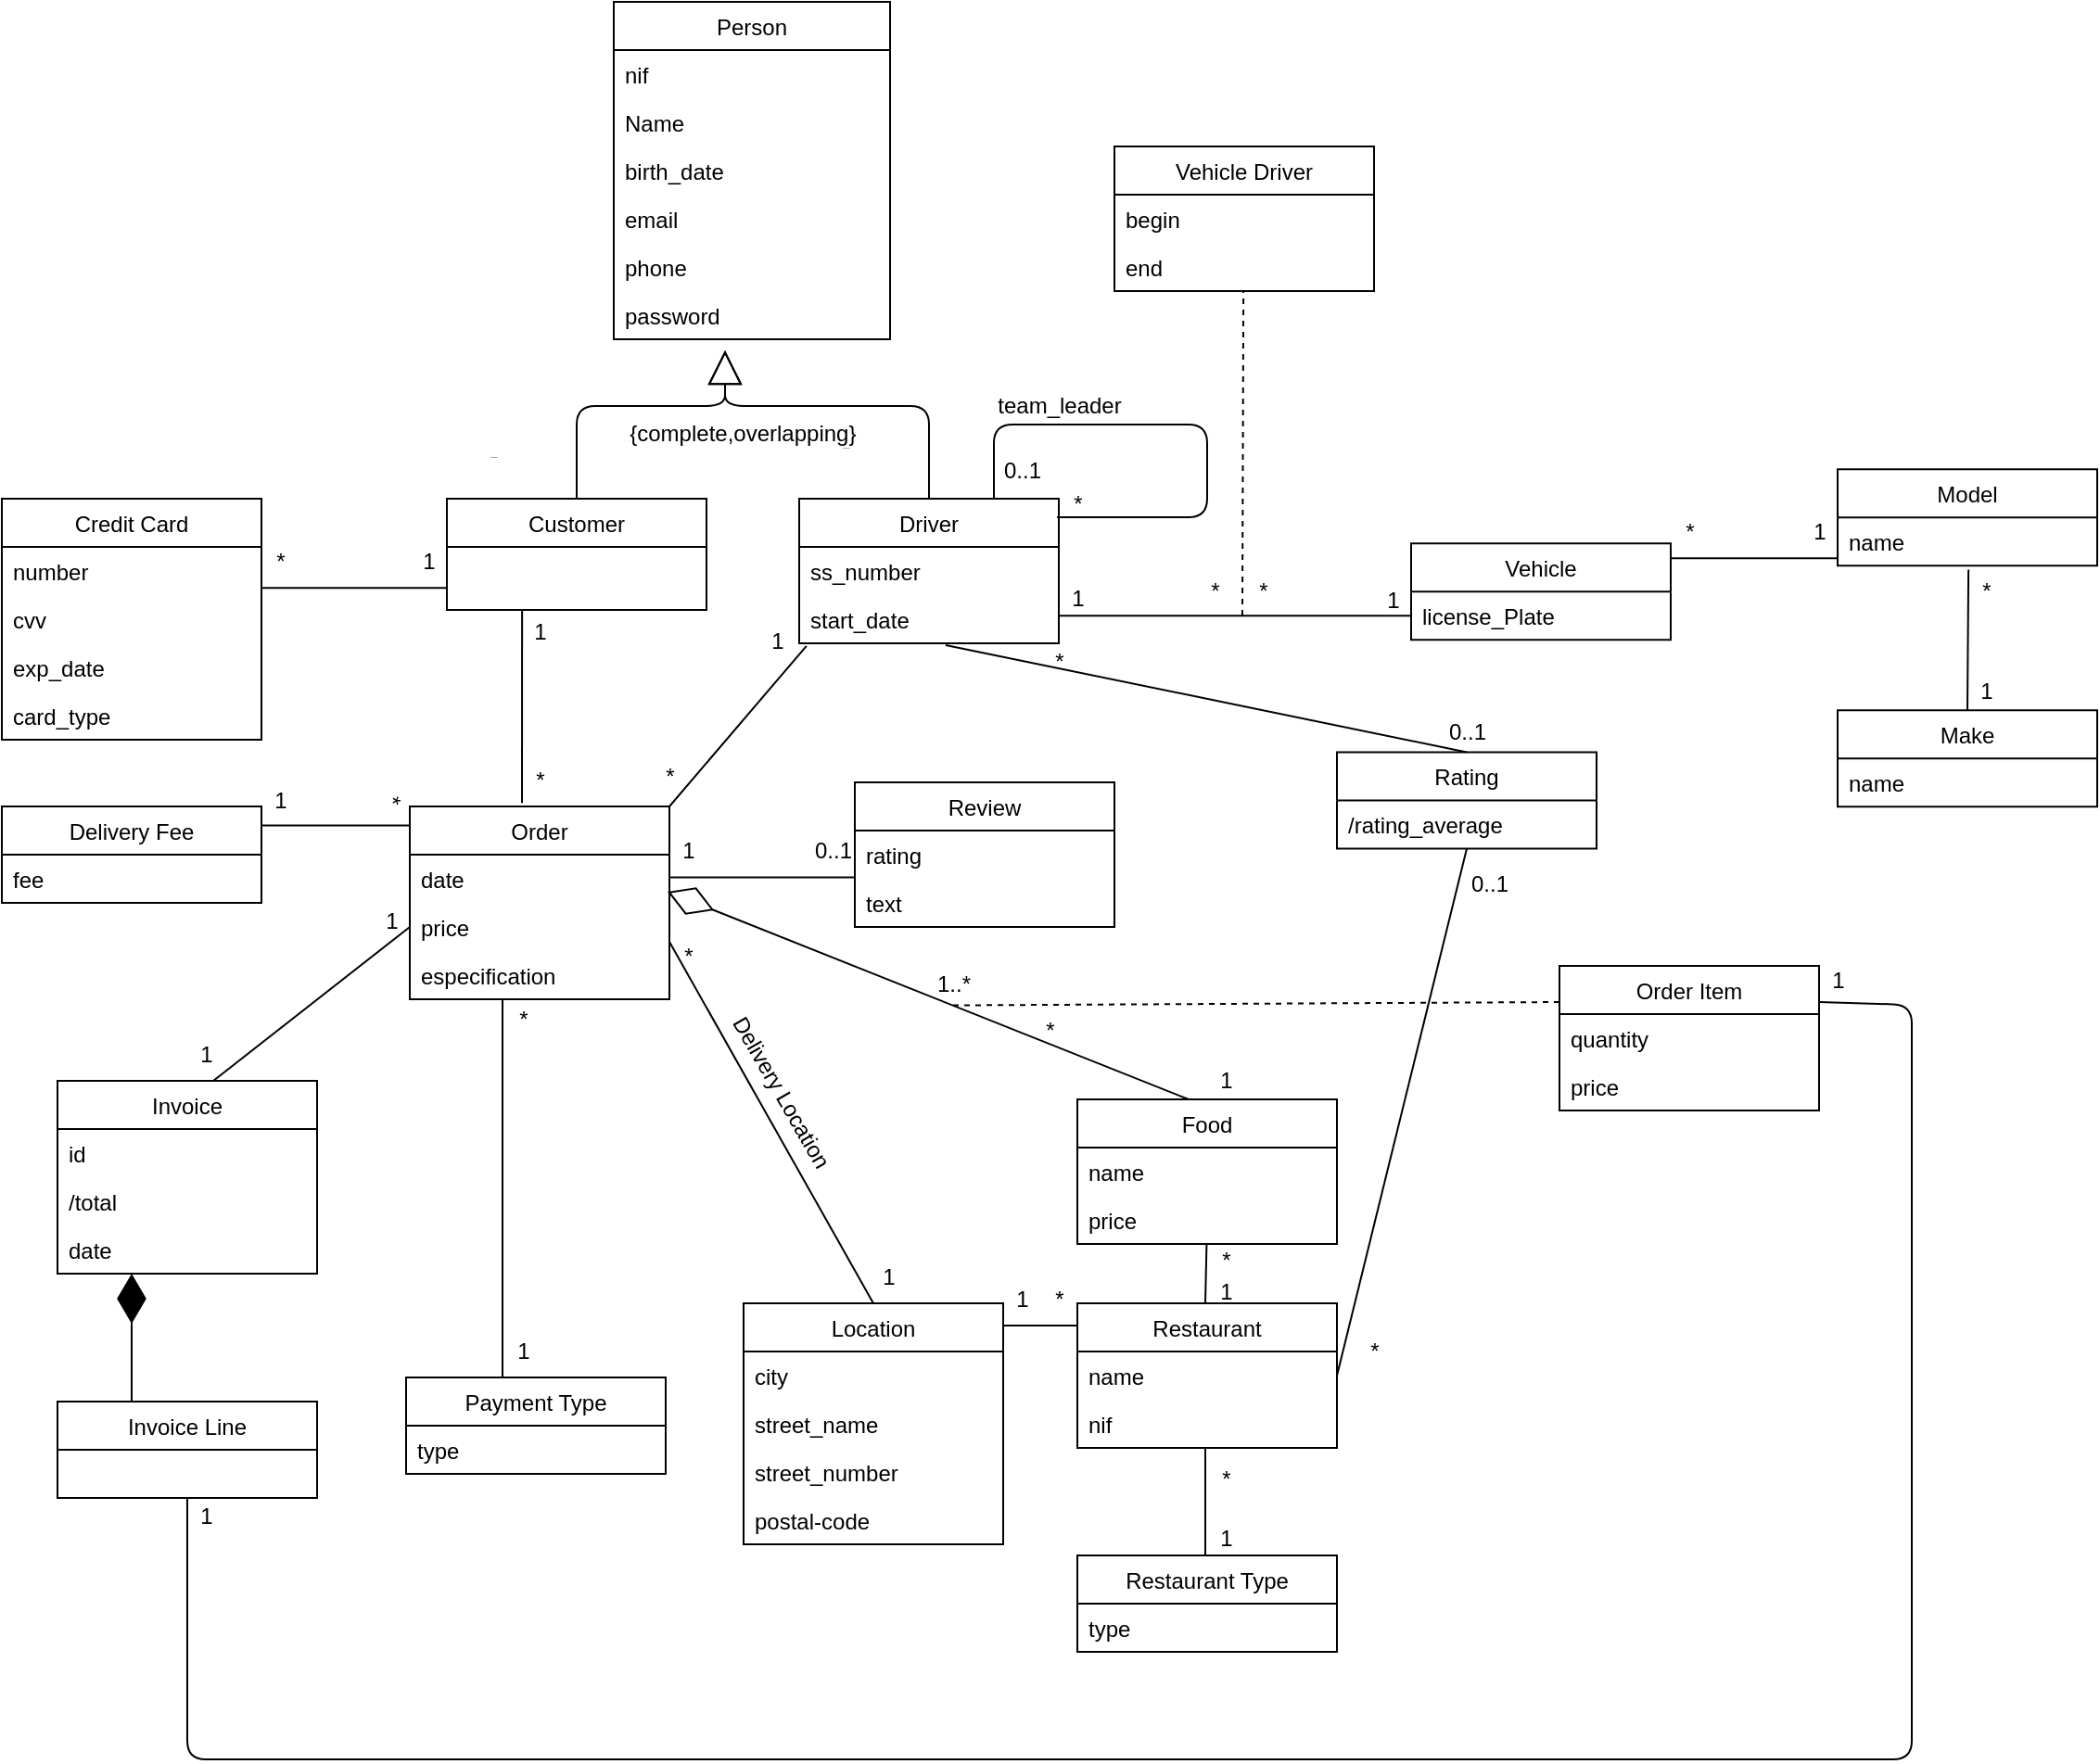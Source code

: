 <mxfile version="12.8.1" type="device"><diagram id="x4gW-zz0H5W8stwuuXS4" name="Page-1"><mxGraphModel dx="1931" dy="1063" grid="1" gridSize="10" guides="1" tooltips="1" connect="1" arrows="1" fold="1" page="1" pageScale="1" pageWidth="850" pageHeight="1100" math="0" shadow="0"><root><mxCell id="0"/><mxCell id="1" parent="0"/><object label="Person" id="hmPX8hJOSWV2uHWbl7bB-1"><mxCell style="swimlane;fontStyle=0;childLayout=stackLayout;horizontal=1;startSize=26;fillColor=none;horizontalStack=0;resizeParent=1;resizeParentMax=0;resizeLast=0;collapsible=1;marginBottom=0;aspect=fixed;" parent="1" vertex="1"><mxGeometry x="420" y="12" width="149" height="182" as="geometry"/></mxCell></object><mxCell id="hmPX8hJOSWV2uHWbl7bB-2" value="nif" style="text;strokeColor=none;fillColor=none;align=left;verticalAlign=top;spacingLeft=4;spacingRight=4;overflow=hidden;rotatable=0;points=[[0,0.5],[1,0.5]];portConstraint=eastwest;" parent="hmPX8hJOSWV2uHWbl7bB-1" vertex="1"><mxGeometry y="26" width="149" height="26" as="geometry"/></mxCell><mxCell id="hmPX8hJOSWV2uHWbl7bB-3" value="Name" style="text;strokeColor=none;fillColor=none;align=left;verticalAlign=top;spacingLeft=4;spacingRight=4;overflow=hidden;rotatable=0;points=[[0,0.5],[1,0.5]];portConstraint=eastwest;" parent="hmPX8hJOSWV2uHWbl7bB-1" vertex="1"><mxGeometry y="52" width="149" height="26" as="geometry"/></mxCell><mxCell id="hmPX8hJOSWV2uHWbl7bB-4" value="birth_date" style="text;strokeColor=none;fillColor=none;align=left;verticalAlign=top;spacingLeft=4;spacingRight=4;overflow=hidden;rotatable=0;points=[[0,0.5],[1,0.5]];portConstraint=eastwest;" parent="hmPX8hJOSWV2uHWbl7bB-1" vertex="1"><mxGeometry y="78" width="149" height="26" as="geometry"/></mxCell><mxCell id="hmPX8hJOSWV2uHWbl7bB-5" value="email" style="text;strokeColor=none;fillColor=none;align=left;verticalAlign=top;spacingLeft=4;spacingRight=4;overflow=hidden;rotatable=0;points=[[0,0.5],[1,0.5]];portConstraint=eastwest;" parent="hmPX8hJOSWV2uHWbl7bB-1" vertex="1"><mxGeometry y="104" width="149" height="26" as="geometry"/></mxCell><mxCell id="hmPX8hJOSWV2uHWbl7bB-6" value="phone" style="text;strokeColor=none;fillColor=none;align=left;verticalAlign=top;spacingLeft=4;spacingRight=4;overflow=hidden;rotatable=0;points=[[0,0.5],[1,0.5]];portConstraint=eastwest;" parent="hmPX8hJOSWV2uHWbl7bB-1" vertex="1"><mxGeometry y="130" width="149" height="26" as="geometry"/></mxCell><mxCell id="hmPX8hJOSWV2uHWbl7bB-7" value="password" style="text;strokeColor=none;fillColor=none;align=left;verticalAlign=top;spacingLeft=4;spacingRight=4;overflow=hidden;rotatable=0;points=[[0,0.5],[1,0.5]];portConstraint=eastwest;" parent="hmPX8hJOSWV2uHWbl7bB-1" vertex="1"><mxGeometry y="156" width="149" height="26" as="geometry"/></mxCell><mxCell id="hmPX8hJOSWV2uHWbl7bB-8" value="Customer" style="swimlane;fontStyle=0;childLayout=stackLayout;horizontal=1;startSize=26;fillColor=none;horizontalStack=0;resizeParent=1;resizeParentMax=0;resizeLast=0;collapsible=1;marginBottom=0;" parent="1" vertex="1"><mxGeometry x="330" y="280" width="140" height="60" as="geometry"/></mxCell><mxCell id="hmPX8hJOSWV2uHWbl7bB-9" value="Driver" style="swimlane;fontStyle=0;childLayout=stackLayout;horizontal=1;startSize=26;fillColor=none;horizontalStack=0;resizeParent=1;resizeParentMax=0;resizeLast=0;collapsible=1;marginBottom=0;" parent="1" vertex="1"><mxGeometry x="520" y="280" width="140" height="78" as="geometry"/></mxCell><mxCell id="hmPX8hJOSWV2uHWbl7bB-10" value="ss_number" style="text;strokeColor=none;fillColor=none;align=left;verticalAlign=top;spacingLeft=4;spacingRight=4;overflow=hidden;rotatable=0;points=[[0,0.5],[1,0.5]];portConstraint=eastwest;" parent="hmPX8hJOSWV2uHWbl7bB-9" vertex="1"><mxGeometry y="26" width="140" height="26" as="geometry"/></mxCell><mxCell id="hmPX8hJOSWV2uHWbl7bB-11" value="start_date" style="text;strokeColor=none;fillColor=none;align=left;verticalAlign=top;spacingLeft=4;spacingRight=4;overflow=hidden;rotatable=0;points=[[0,0.5],[1,0.5]];portConstraint=eastwest;" parent="hmPX8hJOSWV2uHWbl7bB-9" vertex="1"><mxGeometry y="52" width="140" height="26" as="geometry"/></mxCell><mxCell id="hmPX8hJOSWV2uHWbl7bB-12" value="Order" style="swimlane;fontStyle=0;childLayout=stackLayout;horizontal=1;startSize=26;fillColor=none;horizontalStack=0;resizeParent=1;resizeParentMax=0;resizeLast=0;collapsible=1;marginBottom=0;" parent="1" vertex="1"><mxGeometry x="310" y="446" width="140" height="104" as="geometry"/></mxCell><mxCell id="hmPX8hJOSWV2uHWbl7bB-13" value="date" style="text;strokeColor=none;fillColor=none;align=left;verticalAlign=top;spacingLeft=4;spacingRight=4;overflow=hidden;rotatable=0;points=[[0,0.5],[1,0.5]];portConstraint=eastwest;" parent="hmPX8hJOSWV2uHWbl7bB-12" vertex="1"><mxGeometry y="26" width="140" height="26" as="geometry"/></mxCell><mxCell id="hmPX8hJOSWV2uHWbl7bB-14" value="price" style="text;strokeColor=none;fillColor=none;align=left;verticalAlign=top;spacingLeft=4;spacingRight=4;overflow=hidden;rotatable=0;points=[[0,0.5],[1,0.5]];portConstraint=eastwest;" parent="hmPX8hJOSWV2uHWbl7bB-12" vertex="1"><mxGeometry y="52" width="140" height="26" as="geometry"/></mxCell><mxCell id="g-7WznA3Voh3nUn90X7V-6" value="especification" style="text;strokeColor=none;fillColor=none;align=left;verticalAlign=top;spacingLeft=4;spacingRight=4;overflow=hidden;rotatable=0;points=[[0,0.5],[1,0.5]];portConstraint=eastwest;" parent="hmPX8hJOSWV2uHWbl7bB-12" vertex="1"><mxGeometry y="78" width="140" height="26" as="geometry"/></mxCell><mxCell id="hmPX8hJOSWV2uHWbl7bB-15" value="Vehicle" style="swimlane;fontStyle=0;childLayout=stackLayout;horizontal=1;startSize=26;fillColor=none;horizontalStack=0;resizeParent=1;resizeParentMax=0;resizeLast=0;collapsible=1;marginBottom=0;" parent="1" vertex="1"><mxGeometry x="850" y="304.14" width="140" height="52" as="geometry"/></mxCell><mxCell id="hmPX8hJOSWV2uHWbl7bB-16" style="edgeStyle=orthogonalEdgeStyle;rounded=0;orthogonalLoop=1;jettySize=auto;html=1;exitX=1;exitY=0.5;exitDx=0;exitDy=0;" parent="hmPX8hJOSWV2uHWbl7bB-15" source="hmPX8hJOSWV2uHWbl7bB-17" target="hmPX8hJOSWV2uHWbl7bB-17" edge="1"><mxGeometry relative="1" as="geometry"/></mxCell><mxCell id="hmPX8hJOSWV2uHWbl7bB-17" value="license_Plate" style="text;strokeColor=none;fillColor=none;align=left;verticalAlign=top;spacingLeft=4;spacingRight=4;overflow=hidden;rotatable=0;points=[[0,0.5],[1,0.5]];portConstraint=eastwest;" parent="hmPX8hJOSWV2uHWbl7bB-15" vertex="1"><mxGeometry y="26" width="140" height="26" as="geometry"/></mxCell><mxCell id="hmPX8hJOSWV2uHWbl7bB-18" value="Rating" style="swimlane;fontStyle=0;childLayout=stackLayout;horizontal=1;startSize=26;fillColor=none;horizontalStack=0;resizeParent=1;resizeParentMax=0;resizeLast=0;collapsible=1;marginBottom=0;" parent="1" vertex="1"><mxGeometry x="810" y="416.7" width="140" height="52" as="geometry"/></mxCell><mxCell id="hmPX8hJOSWV2uHWbl7bB-19" value="/rating_average" style="text;strokeColor=none;fillColor=none;align=left;verticalAlign=top;spacingLeft=4;spacingRight=4;overflow=hidden;rotatable=0;points=[[0,0.5],[1,0.5]];portConstraint=eastwest;" parent="hmPX8hJOSWV2uHWbl7bB-18" vertex="1"><mxGeometry y="26" width="140" height="26" as="geometry"/></mxCell><mxCell id="hmPX8hJOSWV2uHWbl7bB-20" value="Review" style="swimlane;fontStyle=0;childLayout=stackLayout;horizontal=1;startSize=26;fillColor=none;horizontalStack=0;resizeParent=1;resizeParentMax=0;resizeLast=0;collapsible=1;marginBottom=0;" parent="1" vertex="1"><mxGeometry x="550" y="433" width="140" height="78" as="geometry"/></mxCell><mxCell id="hmPX8hJOSWV2uHWbl7bB-21" value="rating" style="text;strokeColor=none;fillColor=none;align=left;verticalAlign=top;spacingLeft=4;spacingRight=4;overflow=hidden;rotatable=0;points=[[0,0.5],[1,0.5]];portConstraint=eastwest;" parent="hmPX8hJOSWV2uHWbl7bB-20" vertex="1"><mxGeometry y="26" width="140" height="26" as="geometry"/></mxCell><mxCell id="hmPX8hJOSWV2uHWbl7bB-22" value="text" style="text;strokeColor=none;fillColor=none;align=left;verticalAlign=top;spacingLeft=4;spacingRight=4;overflow=hidden;rotatable=0;points=[[0,0.5],[1,0.5]];portConstraint=eastwest;" parent="hmPX8hJOSWV2uHWbl7bB-20" vertex="1"><mxGeometry y="52" width="140" height="26" as="geometry"/></mxCell><mxCell id="hmPX8hJOSWV2uHWbl7bB-23" value="Food" style="swimlane;fontStyle=0;childLayout=stackLayout;horizontal=1;startSize=26;fillColor=none;horizontalStack=0;resizeParent=1;resizeParentMax=0;resizeLast=0;collapsible=1;marginBottom=0;" parent="1" vertex="1"><mxGeometry x="670" y="604" width="140" height="78" as="geometry"/></mxCell><mxCell id="hmPX8hJOSWV2uHWbl7bB-24" value="name" style="text;strokeColor=none;fillColor=none;align=left;verticalAlign=top;spacingLeft=4;spacingRight=4;overflow=hidden;rotatable=0;points=[[0,0.5],[1,0.5]];portConstraint=eastwest;" parent="hmPX8hJOSWV2uHWbl7bB-23" vertex="1"><mxGeometry y="26" width="140" height="26" as="geometry"/></mxCell><mxCell id="hmPX8hJOSWV2uHWbl7bB-25" value="price" style="text;strokeColor=none;fillColor=none;align=left;verticalAlign=top;spacingLeft=4;spacingRight=4;overflow=hidden;rotatable=0;points=[[0,0.5],[1,0.5]];portConstraint=eastwest;" parent="hmPX8hJOSWV2uHWbl7bB-23" vertex="1"><mxGeometry y="52" width="140" height="26" as="geometry"/></mxCell><mxCell id="56qyV9dsgoLXQfU-FJvZ-68" value="" style="endArrow=diamondThin;endFill=0;endSize=24;html=1;entryX=0.993;entryY=0.769;entryDx=0;entryDy=0;entryPerimeter=0;" parent="hmPX8hJOSWV2uHWbl7bB-23" target="hmPX8hJOSWV2uHWbl7bB-13" edge="1"><mxGeometry width="160" relative="1" as="geometry"><mxPoint x="60" as="sourcePoint"/><mxPoint x="220" as="targetPoint"/></mxGeometry></mxCell><mxCell id="hmPX8hJOSWV2uHWbl7bB-26" value="Restaurant" style="swimlane;fontStyle=0;childLayout=stackLayout;horizontal=1;startSize=26;fillColor=none;horizontalStack=0;resizeParent=1;resizeParentMax=0;resizeLast=0;collapsible=1;marginBottom=0;" parent="1" vertex="1"><mxGeometry x="670" y="714" width="140" height="78" as="geometry"/></mxCell><mxCell id="hmPX8hJOSWV2uHWbl7bB-27" value="name" style="text;strokeColor=none;fillColor=none;align=left;verticalAlign=top;spacingLeft=4;spacingRight=4;overflow=hidden;rotatable=0;points=[[0,0.5],[1,0.5]];portConstraint=eastwest;" parent="hmPX8hJOSWV2uHWbl7bB-26" vertex="1"><mxGeometry y="26" width="140" height="26" as="geometry"/></mxCell><mxCell id="xYkYuIALFyzCIt_aJhcX-15" value="" style="endArrow=none;html=1;fontSize=12;" parent="hmPX8hJOSWV2uHWbl7bB-26" target="hmPX8hJOSWV2uHWbl7bB-25" edge="1"><mxGeometry width="50" height="50" relative="1" as="geometry"><mxPoint x="69" as="sourcePoint"/><mxPoint x="69" y="-17" as="targetPoint"/></mxGeometry></mxCell><mxCell id="56qyV9dsgoLXQfU-FJvZ-5" value="nif" style="text;strokeColor=none;fillColor=none;align=left;verticalAlign=top;spacingLeft=4;spacingRight=4;overflow=hidden;rotatable=0;points=[[0,0.5],[1,0.5]];portConstraint=eastwest;" parent="hmPX8hJOSWV2uHWbl7bB-26" vertex="1"><mxGeometry y="52" width="140" height="26" as="geometry"/></mxCell><mxCell id="hmPX8hJOSWV2uHWbl7bB-28" value="Payment Type" style="swimlane;fontStyle=0;childLayout=stackLayout;horizontal=1;startSize=26;fillColor=none;horizontalStack=0;resizeParent=1;resizeParentMax=0;resizeLast=0;collapsible=1;marginBottom=0;" parent="1" vertex="1"><mxGeometry x="308" y="754" width="140" height="52" as="geometry"/></mxCell><mxCell id="hmPX8hJOSWV2uHWbl7bB-31" value="type" style="text;strokeColor=none;fillColor=none;align=left;verticalAlign=top;spacingLeft=4;spacingRight=4;overflow=hidden;rotatable=0;points=[[0,0.5],[1,0.5]];portConstraint=eastwest;" parent="hmPX8hJOSWV2uHWbl7bB-28" vertex="1"><mxGeometry y="26" width="140" height="26" as="geometry"/></mxCell><mxCell id="hmPX8hJOSWV2uHWbl7bB-32" value="Invoice" style="swimlane;fontStyle=0;childLayout=stackLayout;horizontal=1;startSize=26;fillColor=none;horizontalStack=0;resizeParent=1;resizeParentMax=0;resizeLast=0;collapsible=1;marginBottom=0;" parent="1" vertex="1"><mxGeometry x="120" y="594" width="140" height="104" as="geometry"/></mxCell><mxCell id="hmPX8hJOSWV2uHWbl7bB-33" value="id" style="text;strokeColor=none;fillColor=none;align=left;verticalAlign=top;spacingLeft=4;spacingRight=4;overflow=hidden;rotatable=0;points=[[0,0.5],[1,0.5]];portConstraint=eastwest;" parent="hmPX8hJOSWV2uHWbl7bB-32" vertex="1"><mxGeometry y="26" width="140" height="26" as="geometry"/></mxCell><mxCell id="hmPX8hJOSWV2uHWbl7bB-34" value="/total" style="text;strokeColor=none;fillColor=none;align=left;verticalAlign=top;spacingLeft=4;spacingRight=4;overflow=hidden;rotatable=0;points=[[0,0.5],[1,0.5]];portConstraint=eastwest;" parent="hmPX8hJOSWV2uHWbl7bB-32" vertex="1"><mxGeometry y="52" width="140" height="26" as="geometry"/></mxCell><mxCell id="hmPX8hJOSWV2uHWbl7bB-35" value="date" style="text;strokeColor=none;fillColor=none;align=left;verticalAlign=top;spacingLeft=4;spacingRight=4;overflow=hidden;rotatable=0;points=[[0,0.5],[1,0.5]];portConstraint=eastwest;" parent="hmPX8hJOSWV2uHWbl7bB-32" vertex="1"><mxGeometry y="78" width="140" height="26" as="geometry"/></mxCell><mxCell id="hmPX8hJOSWV2uHWbl7bB-37" value="Model" style="swimlane;fontStyle=0;childLayout=stackLayout;horizontal=1;startSize=26;fillColor=none;horizontalStack=0;resizeParent=1;resizeParentMax=0;resizeLast=0;collapsible=1;marginBottom=0;" parent="1" vertex="1"><mxGeometry x="1080" y="264.14" width="140" height="52" as="geometry"/></mxCell><mxCell id="hmPX8hJOSWV2uHWbl7bB-38" value="name" style="text;strokeColor=none;fillColor=none;align=left;verticalAlign=top;spacingLeft=4;spacingRight=4;overflow=hidden;rotatable=0;points=[[0,0.5],[1,0.5]];portConstraint=eastwest;" parent="hmPX8hJOSWV2uHWbl7bB-37" vertex="1"><mxGeometry y="26" width="140" height="26" as="geometry"/></mxCell><mxCell id="hmPX8hJOSWV2uHWbl7bB-39" value="Make" style="swimlane;fontStyle=0;childLayout=stackLayout;horizontal=1;startSize=26;fillColor=none;horizontalStack=0;resizeParent=1;resizeParentMax=0;resizeLast=0;collapsible=1;marginBottom=0;" parent="1" vertex="1"><mxGeometry x="1080" y="394.14" width="140" height="52" as="geometry"/></mxCell><mxCell id="hmPX8hJOSWV2uHWbl7bB-40" value="name" style="text;strokeColor=none;fillColor=none;align=left;verticalAlign=top;spacingLeft=4;spacingRight=4;overflow=hidden;rotatable=0;points=[[0,0.5],[1,0.5]];portConstraint=eastwest;" parent="hmPX8hJOSWV2uHWbl7bB-39" vertex="1"><mxGeometry y="26" width="140" height="26" as="geometry"/></mxCell><mxCell id="hmPX8hJOSWV2uHWbl7bB-41" value="Credit Card" style="swimlane;fontStyle=0;childLayout=stackLayout;horizontal=1;startSize=26;fillColor=none;horizontalStack=0;resizeParent=1;resizeParentMax=0;resizeLast=0;collapsible=1;marginBottom=0;" parent="1" vertex="1"><mxGeometry x="90" y="280" width="140" height="130" as="geometry"/></mxCell><mxCell id="hmPX8hJOSWV2uHWbl7bB-42" value="number" style="text;strokeColor=none;fillColor=none;align=left;verticalAlign=top;spacingLeft=4;spacingRight=4;overflow=hidden;rotatable=0;points=[[0,0.5],[1,0.5]];portConstraint=eastwest;" parent="hmPX8hJOSWV2uHWbl7bB-41" vertex="1"><mxGeometry y="26" width="140" height="26" as="geometry"/></mxCell><mxCell id="hmPX8hJOSWV2uHWbl7bB-43" value="cvv" style="text;strokeColor=none;fillColor=none;align=left;verticalAlign=top;spacingLeft=4;spacingRight=4;overflow=hidden;rotatable=0;points=[[0,0.5],[1,0.5]];portConstraint=eastwest;" parent="hmPX8hJOSWV2uHWbl7bB-41" vertex="1"><mxGeometry y="52" width="140" height="26" as="geometry"/></mxCell><mxCell id="hmPX8hJOSWV2uHWbl7bB-44" value="exp_date" style="text;strokeColor=none;fillColor=none;align=left;verticalAlign=top;spacingLeft=4;spacingRight=4;overflow=hidden;rotatable=0;points=[[0,0.5],[1,0.5]];portConstraint=eastwest;" parent="hmPX8hJOSWV2uHWbl7bB-41" vertex="1"><mxGeometry y="78" width="140" height="26" as="geometry"/></mxCell><mxCell id="hmPX8hJOSWV2uHWbl7bB-45" value="card_type" style="text;strokeColor=none;fillColor=none;align=left;verticalAlign=top;spacingLeft=4;spacingRight=4;overflow=hidden;rotatable=0;points=[[0,0.5],[1,0.5]];portConstraint=eastwest;" parent="hmPX8hJOSWV2uHWbl7bB-41" vertex="1"><mxGeometry y="104" width="140" height="26" as="geometry"/></mxCell><mxCell id="hmPX8hJOSWV2uHWbl7bB-46" value="Invoice Line" style="swimlane;fontStyle=0;childLayout=stackLayout;horizontal=1;startSize=26;fillColor=none;horizontalStack=0;resizeParent=1;resizeParentMax=0;resizeLast=0;collapsible=1;marginBottom=0;" parent="1" vertex="1"><mxGeometry x="120" y="767" width="140" height="52" as="geometry"/></mxCell><mxCell id="56qyV9dsgoLXQfU-FJvZ-61" value="" style="endArrow=diamondThin;endFill=1;endSize=24;html=1;" parent="hmPX8hJOSWV2uHWbl7bB-46" edge="1"><mxGeometry width="160" relative="1" as="geometry"><mxPoint x="40" as="sourcePoint"/><mxPoint x="40" y="-69" as="targetPoint"/></mxGeometry></mxCell><mxCell id="hmPX8hJOSWV2uHWbl7bB-48" value="Delivery Fee" style="swimlane;fontStyle=0;childLayout=stackLayout;horizontal=1;startSize=26;fillColor=none;horizontalStack=0;resizeParent=1;resizeParentMax=0;resizeLast=0;collapsible=1;marginBottom=0;" parent="1" vertex="1"><mxGeometry x="90" y="446" width="140" height="52" as="geometry"/></mxCell><mxCell id="hmPX8hJOSWV2uHWbl7bB-49" value="fee" style="text;strokeColor=none;fillColor=none;align=left;verticalAlign=top;spacingLeft=4;spacingRight=4;overflow=hidden;rotatable=0;points=[[0,0.5],[1,0.5]];portConstraint=eastwest;" parent="hmPX8hJOSWV2uHWbl7bB-48" vertex="1"><mxGeometry y="26" width="140" height="26" as="geometry"/></mxCell><mxCell id="hmPX8hJOSWV2uHWbl7bB-50" value="Location" style="swimlane;fontStyle=0;childLayout=stackLayout;horizontal=1;startSize=26;fillColor=none;horizontalStack=0;resizeParent=1;resizeParentMax=0;resizeLast=0;collapsible=1;marginBottom=0;" parent="1" vertex="1"><mxGeometry x="490" y="714" width="140" height="130" as="geometry"/></mxCell><mxCell id="hmPX8hJOSWV2uHWbl7bB-51" value="city" style="text;strokeColor=none;fillColor=none;align=left;verticalAlign=top;spacingLeft=4;spacingRight=4;overflow=hidden;rotatable=0;points=[[0,0.5],[1,0.5]];portConstraint=eastwest;" parent="hmPX8hJOSWV2uHWbl7bB-50" vertex="1"><mxGeometry y="26" width="140" height="26" as="geometry"/></mxCell><mxCell id="hmPX8hJOSWV2uHWbl7bB-52" value="street_name" style="text;strokeColor=none;fillColor=none;align=left;verticalAlign=top;spacingLeft=4;spacingRight=4;overflow=hidden;rotatable=0;points=[[0,0.5],[1,0.5]];portConstraint=eastwest;" parent="hmPX8hJOSWV2uHWbl7bB-50" vertex="1"><mxGeometry y="52" width="140" height="26" as="geometry"/></mxCell><mxCell id="hmPX8hJOSWV2uHWbl7bB-53" value="street_number" style="text;strokeColor=none;fillColor=none;align=left;verticalAlign=top;spacingLeft=4;spacingRight=4;overflow=hidden;rotatable=0;points=[[0,0.5],[1,0.5]];portConstraint=eastwest;" parent="hmPX8hJOSWV2uHWbl7bB-50" vertex="1"><mxGeometry y="78" width="140" height="26" as="geometry"/></mxCell><mxCell id="hmPX8hJOSWV2uHWbl7bB-54" value="postal-code" style="text;strokeColor=none;fillColor=none;align=left;verticalAlign=top;spacingLeft=4;spacingRight=4;overflow=hidden;rotatable=0;points=[[0,0.5],[1,0.5]];portConstraint=eastwest;" parent="hmPX8hJOSWV2uHWbl7bB-50" vertex="1"><mxGeometry y="104" width="140" height="26" as="geometry"/></mxCell><mxCell id="hmPX8hJOSWV2uHWbl7bB-55" value="Restaurant Type" style="swimlane;fontStyle=0;childLayout=stackLayout;horizontal=1;startSize=26;fillColor=none;horizontalStack=0;resizeParent=1;resizeParentMax=0;resizeLast=0;collapsible=1;marginBottom=0;" parent="1" vertex="1"><mxGeometry x="670" y="850" width="140" height="52" as="geometry"/></mxCell><mxCell id="hmPX8hJOSWV2uHWbl7bB-56" value="type" style="text;strokeColor=none;fillColor=none;align=left;verticalAlign=top;spacingLeft=4;spacingRight=4;overflow=hidden;rotatable=0;points=[[0,0.5],[1,0.5]];portConstraint=eastwest;" parent="hmPX8hJOSWV2uHWbl7bB-55" vertex="1"><mxGeometry y="26" width="140" height="26" as="geometry"/></mxCell><mxCell id="hmPX8hJOSWV2uHWbl7bB-59" value="Extends" style="endArrow=block;endSize=16;endFill=0;html=1;exitX=0.5;exitY=0;exitDx=0;exitDy=0;fontSize=1;" parent="1" source="hmPX8hJOSWV2uHWbl7bB-8" edge="1"><mxGeometry x="-0.707" y="45" width="160" relative="1" as="geometry"><mxPoint x="425" y="210" as="sourcePoint"/><mxPoint x="480" y="200" as="targetPoint"/><Array as="points"><mxPoint x="400" y="230"/><mxPoint x="480" y="230"/></Array><mxPoint as="offset"/></mxGeometry></mxCell><mxCell id="hmPX8hJOSWV2uHWbl7bB-60" value="Extends" style="endArrow=block;endSize=16;endFill=0;html=1;exitX=0.5;exitY=0;exitDx=0;exitDy=0;fontSize=1;" parent="1" source="hmPX8hJOSWV2uHWbl7bB-9" edge="1"><mxGeometry x="-0.707" y="45" width="160" relative="1" as="geometry"><mxPoint x="400" y="250" as="sourcePoint"/><mxPoint x="480" y="200" as="targetPoint"/><Array as="points"><mxPoint x="590" y="230"/><mxPoint x="480" y="230"/></Array><mxPoint as="offset"/></mxGeometry></mxCell><mxCell id="hmPX8hJOSWV2uHWbl7bB-61" value="{&lt;font style=&quot;font-size: 12px&quot;&gt;{complete,overlapping}&lt;/font&gt;" style="text;html=1;resizable=0;autosize=1;align=center;verticalAlign=middle;points=[];fillColor=none;strokeColor=none;rounded=0;fontSize=1;" parent="1" vertex="1"><mxGeometry x="409" y="240" width="160" height="10" as="geometry"/></mxCell><mxCell id="hmPX8hJOSWV2uHWbl7bB-63" value="1" style="text;html=1;resizable=0;autosize=1;align=center;verticalAlign=middle;points=[];fillColor=none;strokeColor=none;rounded=0;fontSize=12;" parent="1" vertex="1"><mxGeometry x="660" y="324.14" width="20" height="20" as="geometry"/></mxCell><mxCell id="hmPX8hJOSWV2uHWbl7bB-65" value="" style="line;strokeWidth=1;fillColor=none;align=left;verticalAlign=middle;spacingTop=-1;spacingLeft=3;spacingRight=3;rotatable=0;labelPosition=right;points=[];portConstraint=eastwest;fontSize=12;" parent="1" vertex="1"><mxGeometry x="990" y="308.14" width="90" height="8" as="geometry"/></mxCell><mxCell id="hmPX8hJOSWV2uHWbl7bB-66" value="" style="edgeStyle=none;rounded=0;orthogonalLoop=1;jettySize=auto;html=1;fontSize=12;" parent="1" target="hmPX8hJOSWV2uHWbl7bB-17" edge="1"><mxGeometry relative="1" as="geometry"><mxPoint x="990.0" y="345.007" as="sourcePoint"/></mxGeometry></mxCell><mxCell id="hmPX8hJOSWV2uHWbl7bB-67" value="*" style="text;html=1;resizable=0;autosize=1;align=center;verticalAlign=middle;points=[];fillColor=none;strokeColor=none;rounded=0;fontSize=12;" parent="1" vertex="1"><mxGeometry x="990" y="288.14" width="20" height="20" as="geometry"/></mxCell><mxCell id="hmPX8hJOSWV2uHWbl7bB-68" value="1" style="text;html=1;resizable=0;autosize=1;align=center;verticalAlign=middle;points=[];fillColor=none;strokeColor=none;rounded=0;fontSize=12;" parent="1" vertex="1"><mxGeometry x="1060" y="288.14" width="20" height="20" as="geometry"/></mxCell><mxCell id="hmPX8hJOSWV2uHWbl7bB-69" value="" style="endArrow=none;html=1;fontSize=12;exitX=0.5;exitY=0;exitDx=0;exitDy=0;entryX=0.504;entryY=1.083;entryDx=0;entryDy=0;entryPerimeter=0;" parent="1" edge="1"><mxGeometry width="50" height="50" relative="1" as="geometry"><mxPoint x="1150" y="394.14" as="sourcePoint"/><mxPoint x="1150.56" y="318.298" as="targetPoint"/></mxGeometry></mxCell><mxCell id="hmPX8hJOSWV2uHWbl7bB-70" value="*" style="text;html=1;resizable=0;autosize=1;align=center;verticalAlign=middle;points=[];fillColor=none;strokeColor=none;rounded=0;fontSize=12;" parent="1" vertex="1"><mxGeometry x="1150" y="320.14" width="20" height="20" as="geometry"/></mxCell><mxCell id="hmPX8hJOSWV2uHWbl7bB-71" value="1" style="text;html=1;resizable=0;autosize=1;align=center;verticalAlign=middle;points=[];fillColor=none;strokeColor=none;rounded=0;fontSize=12;" parent="1" vertex="1"><mxGeometry x="1150" y="374.14" width="20" height="20" as="geometry"/></mxCell><mxCell id="hmPX8hJOSWV2uHWbl7bB-72" value="" style="endArrow=none;html=1;fontSize=12;entryX=0.504;entryY=1.083;entryDx=0;entryDy=0;entryPerimeter=0;exitX=0.025;exitY=1.108;exitDx=0;exitDy=0;exitPerimeter=0;" parent="1" source="hmPX8hJOSWV2uHWbl7bB-74" edge="1"><mxGeometry width="50" height="50" relative="1" as="geometry"><mxPoint x="371" y="440" as="sourcePoint"/><mxPoint x="370.56" y="339.998" as="targetPoint"/></mxGeometry></mxCell><mxCell id="hmPX8hJOSWV2uHWbl7bB-73" value="1" style="text;html=1;resizable=0;autosize=1;align=center;verticalAlign=middle;points=[];fillColor=none;strokeColor=none;rounded=0;fontSize=12;" parent="1" vertex="1"><mxGeometry x="370" y="341.84" width="20" height="20" as="geometry"/></mxCell><mxCell id="hmPX8hJOSWV2uHWbl7bB-74" value="*" style="text;html=1;resizable=0;autosize=1;align=center;verticalAlign=middle;points=[];fillColor=none;strokeColor=none;rounded=0;fontSize=12;" parent="1" vertex="1"><mxGeometry x="370" y="422.0" width="20" height="20" as="geometry"/></mxCell><mxCell id="hmPX8hJOSWV2uHWbl7bB-75" style="edgeStyle=orthogonalEdgeStyle;rounded=0;orthogonalLoop=1;jettySize=auto;html=1;exitX=1;exitY=0.5;exitDx=0;exitDy=0;" parent="1" edge="1"><mxGeometry relative="1" as="geometry"><mxPoint x="230.0" y="359.14" as="sourcePoint"/><mxPoint x="230.0" y="359.14" as="targetPoint"/></mxGeometry></mxCell><mxCell id="hmPX8hJOSWV2uHWbl7bB-76" value="" style="line;strokeWidth=1;fillColor=none;align=left;verticalAlign=middle;spacingTop=-1;spacingLeft=3;spacingRight=3;rotatable=0;labelPosition=right;points=[];portConstraint=eastwest;fontSize=12;" parent="1" vertex="1"><mxGeometry x="230" y="324.14" width="100" height="8" as="geometry"/></mxCell><mxCell id="hmPX8hJOSWV2uHWbl7bB-77" value="" style="edgeStyle=none;rounded=0;orthogonalLoop=1;jettySize=auto;html=1;fontSize=12;" parent="1" edge="1"><mxGeometry relative="1" as="geometry"><mxPoint x="230.0" y="361.007" as="sourcePoint"/><mxPoint x="230.0" y="361.007" as="targetPoint"/></mxGeometry></mxCell><mxCell id="hmPX8hJOSWV2uHWbl7bB-78" value="*" style="text;html=1;resizable=0;autosize=1;align=center;verticalAlign=middle;points=[];fillColor=none;strokeColor=none;rounded=0;fontSize=12;" parent="1" vertex="1"><mxGeometry x="230" y="304.14" width="20" height="20" as="geometry"/></mxCell><mxCell id="hmPX8hJOSWV2uHWbl7bB-79" value="1" style="text;html=1;resizable=0;autosize=1;align=center;verticalAlign=middle;points=[];fillColor=none;strokeColor=none;rounded=0;fontSize=12;" parent="1" vertex="1"><mxGeometry x="310" y="304.14" width="20" height="20" as="geometry"/></mxCell><mxCell id="hmPX8hJOSWV2uHWbl7bB-80" value="" style="endArrow=none;html=1;fontSize=12;entryX=0.028;entryY=1.054;entryDx=0;entryDy=0;entryPerimeter=0;" parent="1" target="hmPX8hJOSWV2uHWbl7bB-11" edge="1"><mxGeometry width="50" height="50" relative="1" as="geometry"><mxPoint x="450" y="446" as="sourcePoint"/><mxPoint x="500" y="396" as="targetPoint"/></mxGeometry></mxCell><mxCell id="hmPX8hJOSWV2uHWbl7bB-81" value="1" style="text;html=1;resizable=0;autosize=1;align=center;verticalAlign=middle;points=[];fillColor=none;strokeColor=none;rounded=0;fontSize=12;" parent="1" vertex="1"><mxGeometry x="498" y="347.14" width="20" height="20" as="geometry"/></mxCell><mxCell id="hmPX8hJOSWV2uHWbl7bB-82" value="*" style="text;html=1;resizable=0;autosize=1;align=center;verticalAlign=middle;points=[];fillColor=none;strokeColor=none;rounded=0;fontSize=12;" parent="1" vertex="1"><mxGeometry x="440" y="420.0" width="20" height="20" as="geometry"/></mxCell><mxCell id="hmPX8hJOSWV2uHWbl7bB-84" value="*" style="text;html=1;resizable=0;autosize=1;align=center;verticalAlign=middle;points=[];fillColor=none;strokeColor=none;rounded=0;fontSize=12;" parent="1" vertex="1"><mxGeometry x="361.2" y="550.84" width="20" height="20" as="geometry"/></mxCell><mxCell id="hmPX8hJOSWV2uHWbl7bB-85" value="1" style="text;html=1;resizable=0;autosize=1;align=center;verticalAlign=middle;points=[];fillColor=none;strokeColor=none;rounded=0;fontSize=12;" parent="1" vertex="1"><mxGeometry x="361.2" y="730" width="20" height="20" as="geometry"/></mxCell><mxCell id="hmPX8hJOSWV2uHWbl7bB-86" style="edgeStyle=orthogonalEdgeStyle;rounded=0;orthogonalLoop=1;jettySize=auto;html=1;exitX=1;exitY=0.5;exitDx=0;exitDy=0;" parent="1" edge="1"><mxGeometry relative="1" as="geometry"><mxPoint x="450.0" y="515.3" as="sourcePoint"/><mxPoint x="450.0" y="515.3" as="targetPoint"/></mxGeometry></mxCell><mxCell id="hmPX8hJOSWV2uHWbl7bB-87" value="" style="line;strokeWidth=1;fillColor=none;align=left;verticalAlign=middle;spacingTop=-1;spacingLeft=3;spacingRight=3;rotatable=0;labelPosition=right;points=[];portConstraint=eastwest;fontSize=12;" parent="1" vertex="1"><mxGeometry x="450" y="480.3" width="100" height="8" as="geometry"/></mxCell><mxCell id="hmPX8hJOSWV2uHWbl7bB-88" value="" style="edgeStyle=none;rounded=0;orthogonalLoop=1;jettySize=auto;html=1;fontSize=12;" parent="1" edge="1"><mxGeometry relative="1" as="geometry"><mxPoint x="450.0" y="517.167" as="sourcePoint"/><mxPoint x="450.0" y="517.167" as="targetPoint"/></mxGeometry></mxCell><mxCell id="hmPX8hJOSWV2uHWbl7bB-89" value="1" style="text;html=1;resizable=0;autosize=1;align=center;verticalAlign=middle;points=[];fillColor=none;strokeColor=none;rounded=0;fontSize=12;" parent="1" vertex="1"><mxGeometry x="450" y="460.3" width="20" height="20" as="geometry"/></mxCell><mxCell id="hmPX8hJOSWV2uHWbl7bB-90" value="0..1" style="text;html=1;resizable=0;autosize=1;align=center;verticalAlign=middle;points=[];fillColor=none;strokeColor=none;rounded=0;fontSize=12;" parent="1" vertex="1"><mxGeometry x="518" y="460.3" width="40" height="20" as="geometry"/></mxCell><mxCell id="hmPX8hJOSWV2uHWbl7bB-92" value="*" style="text;html=1;resizable=0;autosize=1;align=center;verticalAlign=middle;points=[];fillColor=none;strokeColor=none;rounded=0;fontSize=12;" parent="1" vertex="1"><mxGeometry x="450" y="517" width="20" height="20" as="geometry"/></mxCell><mxCell id="hmPX8hJOSWV2uHWbl7bB-93" value="1" style="text;html=1;resizable=0;autosize=1;align=center;verticalAlign=middle;points=[];fillColor=none;strokeColor=none;rounded=0;fontSize=12;" parent="1" vertex="1"><mxGeometry x="558" y="690" width="20" height="20" as="geometry"/></mxCell><mxCell id="xYkYuIALFyzCIt_aJhcX-3" value="" style="line;strokeWidth=1;fillColor=none;align=left;verticalAlign=middle;spacingTop=-1;spacingLeft=3;spacingRight=3;rotatable=0;labelPosition=right;points=[];portConstraint=eastwest;fontSize=12;" parent="1" vertex="1"><mxGeometry x="630" y="722" width="40" height="8" as="geometry"/></mxCell><mxCell id="xYkYuIALFyzCIt_aJhcX-21" value="" style="endArrow=none;html=1;fontSize=12;" parent="1" edge="1"><mxGeometry width="50" height="50" relative="1" as="geometry"><mxPoint x="739" y="850" as="sourcePoint"/><mxPoint x="739" y="792" as="targetPoint"/></mxGeometry></mxCell><mxCell id="xYkYuIALFyzCIt_aJhcX-22" value="" style="line;strokeWidth=1;fillColor=none;align=left;verticalAlign=middle;spacingTop=-1;spacingLeft=3;spacingRight=3;rotatable=0;labelPosition=right;points=[];portConstraint=eastwest;fontSize=12;" parent="1" vertex="1"><mxGeometry x="230" y="452.3" width="80" height="8" as="geometry"/></mxCell><mxCell id="xYkYuIALFyzCIt_aJhcX-27" value="*" style="text;html=1;resizable=0;autosize=1;align=center;verticalAlign=middle;points=[];fillColor=none;strokeColor=none;rounded=0;fontSize=12;rotation=90;" parent="1" vertex="1"><mxGeometry x="290" y="432.3" width="20" height="20" as="geometry"/></mxCell><mxCell id="xYkYuIALFyzCIt_aJhcX-28" value="1" style="text;html=1;resizable=0;autosize=1;align=center;verticalAlign=middle;points=[];fillColor=none;strokeColor=none;rounded=0;fontSize=12;" parent="1" vertex="1"><mxGeometry x="230" y="433" width="20" height="20" as="geometry"/></mxCell><mxCell id="xYkYuIALFyzCIt_aJhcX-34" value="" style="endArrow=none;html=1;fontSize=12;exitX=0.5;exitY=0;exitDx=0;exitDy=0;entryX=0.564;entryY=1.038;entryDx=0;entryDy=0;entryPerimeter=0;" parent="1" source="hmPX8hJOSWV2uHWbl7bB-18" target="hmPX8hJOSWV2uHWbl7bB-11" edge="1"><mxGeometry width="50" height="50" relative="1" as="geometry"><mxPoint x="809" y="447.3" as="sourcePoint"/><mxPoint x="809.56" y="371.458" as="targetPoint"/></mxGeometry></mxCell><mxCell id="xYkYuIALFyzCIt_aJhcX-35" value="" style="endArrow=none;html=1;fontSize=12;entryX=0.5;entryY=1;entryDx=0;entryDy=0;exitX=1;exitY=0.5;exitDx=0;exitDy=0;" parent="1" source="hmPX8hJOSWV2uHWbl7bB-26" target="hmPX8hJOSWV2uHWbl7bB-18" edge="1"><mxGeometry width="50" height="50" relative="1" as="geometry"><mxPoint x="950" y="590" as="sourcePoint"/><mxPoint x="800" y="497.998" as="targetPoint"/></mxGeometry></mxCell><mxCell id="xYkYuIALFyzCIt_aJhcX-55" value="*" style="text;html=1;resizable=0;autosize=1;align=center;verticalAlign=middle;points=[];fillColor=none;strokeColor=none;rounded=0;fontSize=12;" parent="1" vertex="1"><mxGeometry x="650" y="702" width="20" height="20" as="geometry"/></mxCell><mxCell id="xYkYuIALFyzCIt_aJhcX-56" value="1" style="text;html=1;resizable=0;autosize=1;align=center;verticalAlign=middle;points=[];fillColor=none;strokeColor=none;rounded=0;fontSize=12;" parent="1" vertex="1"><mxGeometry x="630" y="702" width="20" height="20" as="geometry"/></mxCell><mxCell id="xYkYuIALFyzCIt_aJhcX-59" value="1" style="text;html=1;resizable=0;autosize=1;align=center;verticalAlign=middle;points=[];fillColor=none;strokeColor=none;rounded=0;fontSize=12;" parent="1" vertex="1"><mxGeometry x="740" y="831" width="20" height="20" as="geometry"/></mxCell><mxCell id="xYkYuIALFyzCIt_aJhcX-60" value="*" style="text;html=1;resizable=0;autosize=1;align=center;verticalAlign=middle;points=[];fillColor=none;strokeColor=none;rounded=0;fontSize=12;" parent="1" vertex="1"><mxGeometry x="740" y="799" width="20" height="20" as="geometry"/></mxCell><mxCell id="xYkYuIALFyzCIt_aJhcX-61" value="*" style="text;html=1;resizable=0;autosize=1;align=center;verticalAlign=middle;points=[];fillColor=none;strokeColor=none;rounded=0;fontSize=12;" parent="1" vertex="1"><mxGeometry x="820" y="730" width="20" height="20" as="geometry"/></mxCell><mxCell id="xYkYuIALFyzCIt_aJhcX-62" value="0..1" style="text;html=1;resizable=0;autosize=1;align=center;verticalAlign=middle;points=[];fillColor=none;strokeColor=none;rounded=0;fontSize=12;" parent="1" vertex="1"><mxGeometry x="872" y="478" width="40" height="20" as="geometry"/></mxCell><mxCell id="xYkYuIALFyzCIt_aJhcX-65" value="*" style="text;html=1;resizable=0;autosize=1;align=center;verticalAlign=middle;points=[];fillColor=none;strokeColor=none;rounded=0;fontSize=12;" parent="1" vertex="1"><mxGeometry x="740" y="681" width="20" height="20" as="geometry"/></mxCell><mxCell id="xYkYuIALFyzCIt_aJhcX-66" value="1" style="text;html=1;resizable=0;autosize=1;align=center;verticalAlign=middle;points=[];fillColor=none;strokeColor=none;rounded=0;fontSize=12;" parent="1" vertex="1"><mxGeometry x="740" y="698" width="20" height="20" as="geometry"/></mxCell><mxCell id="xYkYuIALFyzCIt_aJhcX-71" value="*" style="text;html=1;resizable=0;autosize=1;align=center;verticalAlign=middle;points=[];fillColor=none;strokeColor=none;rounded=0;fontSize=12;" parent="1" vertex="1"><mxGeometry x="650" y="358" width="20" height="20" as="geometry"/></mxCell><mxCell id="xYkYuIALFyzCIt_aJhcX-72" value="0..1" style="text;html=1;resizable=0;autosize=1;align=center;verticalAlign=middle;points=[];fillColor=none;strokeColor=none;rounded=0;fontSize=12;" parent="1" vertex="1"><mxGeometry x="860" y="395.7" width="40" height="20" as="geometry"/></mxCell><mxCell id="56qyV9dsgoLXQfU-FJvZ-7" value="" style="endArrow=none;html=1;fontSize=12;entryX=0.5;entryY=0;entryDx=0;entryDy=0;" parent="1" target="hmPX8hJOSWV2uHWbl7bB-50" edge="1"><mxGeometry width="50" height="50" relative="1" as="geometry"><mxPoint x="450" y="519" as="sourcePoint"/><mxPoint x="490" y="610" as="targetPoint"/></mxGeometry></mxCell><mxCell id="56qyV9dsgoLXQfU-FJvZ-20" value="" style="endArrow=none;html=1;fontSize=12;exitX=0;exitY=0.5;exitDx=0;exitDy=0;" parent="1" source="hmPX8hJOSWV2uHWbl7bB-14" edge="1"><mxGeometry width="50" height="50" relative="1" as="geometry"><mxPoint x="335.98" y="630.952" as="sourcePoint"/><mxPoint x="204.02" y="594" as="targetPoint"/></mxGeometry></mxCell><mxCell id="56qyV9dsgoLXQfU-FJvZ-21" value="1" style="text;html=1;resizable=0;autosize=1;align=center;verticalAlign=middle;points=[];fillColor=none;strokeColor=none;rounded=0;fontSize=12;" parent="1" vertex="1"><mxGeometry x="290" y="498" width="20" height="20" as="geometry"/></mxCell><mxCell id="56qyV9dsgoLXQfU-FJvZ-22" value="1" style="text;html=1;resizable=0;autosize=1;align=center;verticalAlign=middle;points=[];fillColor=none;strokeColor=none;rounded=0;fontSize=12;" parent="1" vertex="1"><mxGeometry x="190" y="570" width="20" height="20" as="geometry"/></mxCell><mxCell id="56qyV9dsgoLXQfU-FJvZ-30" value="" style="endArrow=none;html=1;fontSize=12;exitX=1;exitY=0.25;exitDx=0;exitDy=0;" parent="1" source="56qyV9dsgoLXQfU-FJvZ-35" edge="1"><mxGeometry width="50" height="50" relative="1" as="geometry"><mxPoint x="321.96" y="855.952" as="sourcePoint"/><mxPoint x="190" y="819" as="targetPoint"/><Array as="points"><mxPoint x="1120" y="553"/><mxPoint x="1120" y="960"/><mxPoint x="190" y="960"/></Array></mxGeometry></mxCell><mxCell id="56qyV9dsgoLXQfU-FJvZ-32" value="1" style="text;html=1;resizable=0;autosize=1;align=center;verticalAlign=middle;points=[];fillColor=none;strokeColor=none;rounded=0;fontSize=12;" parent="1" vertex="1"><mxGeometry x="190" y="819" width="20" height="20" as="geometry"/></mxCell><mxCell id="56qyV9dsgoLXQfU-FJvZ-35" value="Order Item" style="swimlane;fontStyle=0;childLayout=stackLayout;horizontal=1;startSize=26;fillColor=none;horizontalStack=0;resizeParent=1;resizeParentMax=0;resizeLast=0;collapsible=1;marginBottom=0;" parent="1" vertex="1"><mxGeometry x="930" y="532" width="140" height="78" as="geometry"/></mxCell><mxCell id="56qyV9dsgoLXQfU-FJvZ-36" value="quantity" style="text;strokeColor=none;fillColor=none;align=left;verticalAlign=top;spacingLeft=4;spacingRight=4;overflow=hidden;rotatable=0;points=[[0,0.5],[1,0.5]];portConstraint=eastwest;" parent="56qyV9dsgoLXQfU-FJvZ-35" vertex="1"><mxGeometry y="26" width="140" height="26" as="geometry"/></mxCell><mxCell id="56qyV9dsgoLXQfU-FJvZ-69" value="price" style="text;strokeColor=none;fillColor=none;align=left;verticalAlign=top;spacingLeft=4;spacingRight=4;overflow=hidden;rotatable=0;points=[[0,0.5],[1,0.5]];portConstraint=eastwest;" parent="56qyV9dsgoLXQfU-FJvZ-35" vertex="1"><mxGeometry y="52" width="140" height="26" as="geometry"/></mxCell><mxCell id="56qyV9dsgoLXQfU-FJvZ-41" value="1" style="text;html=1;resizable=0;autosize=1;align=center;verticalAlign=middle;points=[];fillColor=none;strokeColor=none;rounded=0;fontSize=12;" parent="1" vertex="1"><mxGeometry x="1070" y="530" width="20" height="20" as="geometry"/></mxCell><mxCell id="56qyV9dsgoLXQfU-FJvZ-42" value="Vehicle Driver" style="swimlane;fontStyle=0;childLayout=stackLayout;horizontal=1;startSize=26;fillColor=none;horizontalStack=0;resizeParent=1;resizeParentMax=0;resizeLast=0;collapsible=1;marginBottom=0;" parent="1" vertex="1"><mxGeometry x="690" y="90" width="140" height="78" as="geometry"/></mxCell><mxCell id="56qyV9dsgoLXQfU-FJvZ-43" style="edgeStyle=orthogonalEdgeStyle;rounded=0;orthogonalLoop=1;jettySize=auto;html=1;exitX=1;exitY=0.5;exitDx=0;exitDy=0;" parent="56qyV9dsgoLXQfU-FJvZ-42" source="56qyV9dsgoLXQfU-FJvZ-44" target="56qyV9dsgoLXQfU-FJvZ-44" edge="1"><mxGeometry relative="1" as="geometry"/></mxCell><mxCell id="56qyV9dsgoLXQfU-FJvZ-44" value="begin" style="text;strokeColor=none;fillColor=none;align=left;verticalAlign=top;spacingLeft=4;spacingRight=4;overflow=hidden;rotatable=0;points=[[0,0.5],[1,0.5]];portConstraint=eastwest;" parent="56qyV9dsgoLXQfU-FJvZ-42" vertex="1"><mxGeometry y="26" width="140" height="26" as="geometry"/></mxCell><mxCell id="56qyV9dsgoLXQfU-FJvZ-54" value="end" style="text;strokeColor=none;fillColor=none;align=left;verticalAlign=top;spacingLeft=4;spacingRight=4;overflow=hidden;rotatable=0;points=[[0,0.5],[1,0.5]];portConstraint=eastwest;" parent="56qyV9dsgoLXQfU-FJvZ-42" vertex="1"><mxGeometry y="52" width="140" height="26" as="geometry"/></mxCell><mxCell id="56qyV9dsgoLXQfU-FJvZ-59" value="1" style="text;html=1;resizable=0;autosize=1;align=center;verticalAlign=middle;points=[];fillColor=none;strokeColor=none;rounded=0;fontSize=12;" parent="1" vertex="1"><mxGeometry x="830" y="325.14" width="20" height="20" as="geometry"/></mxCell><mxCell id="56qyV9dsgoLXQfU-FJvZ-65" value="" style="endArrow=none;html=1;fontSize=12;entryX=0.5;entryY=0;entryDx=0;entryDy=0;exitX=0;exitY=0.25;exitDx=0;exitDy=0;dashed=1;" parent="1" source="56qyV9dsgoLXQfU-FJvZ-35" edge="1"><mxGeometry width="50" height="50" relative="1" as="geometry"><mxPoint x="860" y="528.3" as="sourcePoint"/><mxPoint x="600" y="553.3" as="targetPoint"/></mxGeometry></mxCell><mxCell id="56qyV9dsgoLXQfU-FJvZ-70" value="" style="line;strokeWidth=1;fillColor=none;align=left;verticalAlign=middle;spacingTop=-1;spacingLeft=3;spacingRight=3;rotatable=0;labelPosition=right;points=[];portConstraint=eastwest;fontSize=12;" parent="1" vertex="1"><mxGeometry x="660" y="339.14" width="190" height="8" as="geometry"/></mxCell><mxCell id="56qyV9dsgoLXQfU-FJvZ-71" value="" style="endArrow=none;html=1;fontSize=12;exitX=0.521;exitY=0.483;exitDx=0;exitDy=0;entryX=0.504;entryY=1.083;entryDx=0;entryDy=0;entryPerimeter=0;exitPerimeter=0;dashed=1;" parent="1" source="56qyV9dsgoLXQfU-FJvZ-70" edge="1"><mxGeometry width="50" height="50" relative="1" as="geometry"><mxPoint x="759" y="243.84" as="sourcePoint"/><mxPoint x="759.56" y="167.998" as="targetPoint"/></mxGeometry></mxCell><mxCell id="56qyV9dsgoLXQfU-FJvZ-72" value="*" style="text;html=1;resizable=0;autosize=1;align=center;verticalAlign=middle;points=[];fillColor=none;strokeColor=none;rounded=0;fontSize=12;" parent="1" vertex="1"><mxGeometry x="734" y="320.14" width="20" height="20" as="geometry"/></mxCell><mxCell id="56qyV9dsgoLXQfU-FJvZ-75" value="*" style="text;html=1;resizable=0;autosize=1;align=center;verticalAlign=middle;points=[];fillColor=none;strokeColor=none;rounded=0;fontSize=12;" parent="1" vertex="1"><mxGeometry x="760" y="320.14" width="20" height="20" as="geometry"/></mxCell><mxCell id="56qyV9dsgoLXQfU-FJvZ-76" value="1..*" style="text;html=1;resizable=0;autosize=1;align=center;verticalAlign=middle;points=[];fillColor=none;strokeColor=none;rounded=0;fontSize=12;" parent="1" vertex="1"><mxGeometry x="583" y="532" width="40" height="20" as="geometry"/></mxCell><mxCell id="56qyV9dsgoLXQfU-FJvZ-77" value="1" style="text;html=1;resizable=0;autosize=1;align=center;verticalAlign=middle;points=[];fillColor=none;strokeColor=none;rounded=0;fontSize=12;" parent="1" vertex="1"><mxGeometry x="740" y="584" width="20" height="20" as="geometry"/></mxCell><mxCell id="56qyV9dsgoLXQfU-FJvZ-80" value="*" style="text;html=1;resizable=0;autosize=1;align=center;verticalAlign=middle;points=[];fillColor=none;strokeColor=none;rounded=0;fontSize=12;" parent="1" vertex="1"><mxGeometry x="645" y="557" width="20" height="20" as="geometry"/></mxCell><mxCell id="g-7WznA3Voh3nUn90X7V-1" value="Delivery Location" style="text;html=1;align=center;verticalAlign=middle;resizable=0;points=[];autosize=1;rotation=60;" parent="1" vertex="1"><mxGeometry x="450" y="590" width="120" height="20" as="geometry"/></mxCell><mxCell id="hmPX8hJOSWV2uHWbl7bB-83" value="" style="endArrow=none;html=1;fontSize=12;" parent="1" edge="1"><mxGeometry width="50" height="50" relative="1" as="geometry"><mxPoint x="360" y="754" as="sourcePoint"/><mxPoint x="360" y="550" as="targetPoint"/></mxGeometry></mxCell><mxCell id="wwi7h_PkKIzx45XCcMi--1" value="" style="endArrow=none;html=1;entryX=0.75;entryY=0;entryDx=0;entryDy=0;" edge="1" parent="1" target="hmPX8hJOSWV2uHWbl7bB-9"><mxGeometry width="50" height="50" relative="1" as="geometry"><mxPoint x="659" y="290" as="sourcePoint"/><mxPoint x="710" y="243.14" as="targetPoint"/><Array as="points"><mxPoint x="740" y="290"/><mxPoint x="740" y="240"/><mxPoint x="625" y="240"/></Array></mxGeometry></mxCell><mxCell id="wwi7h_PkKIzx45XCcMi--2" value="0..1" style="text;html=1;align=center;verticalAlign=middle;resizable=0;points=[];autosize=1;" vertex="1" parent="1"><mxGeometry x="620" y="255" width="40" height="20" as="geometry"/></mxCell><mxCell id="wwi7h_PkKIzx45XCcMi--3" value="*" style="text;html=1;align=center;verticalAlign=middle;resizable=0;points=[];autosize=1;" vertex="1" parent="1"><mxGeometry x="660" y="273.14" width="20" height="20" as="geometry"/></mxCell><mxCell id="wwi7h_PkKIzx45XCcMi--4" value="team_leader" style="text;html=1;align=center;verticalAlign=middle;resizable=0;points=[];autosize=1;" vertex="1" parent="1"><mxGeometry x="615" y="220" width="90" height="20" as="geometry"/></mxCell></root></mxGraphModel></diagram></mxfile>